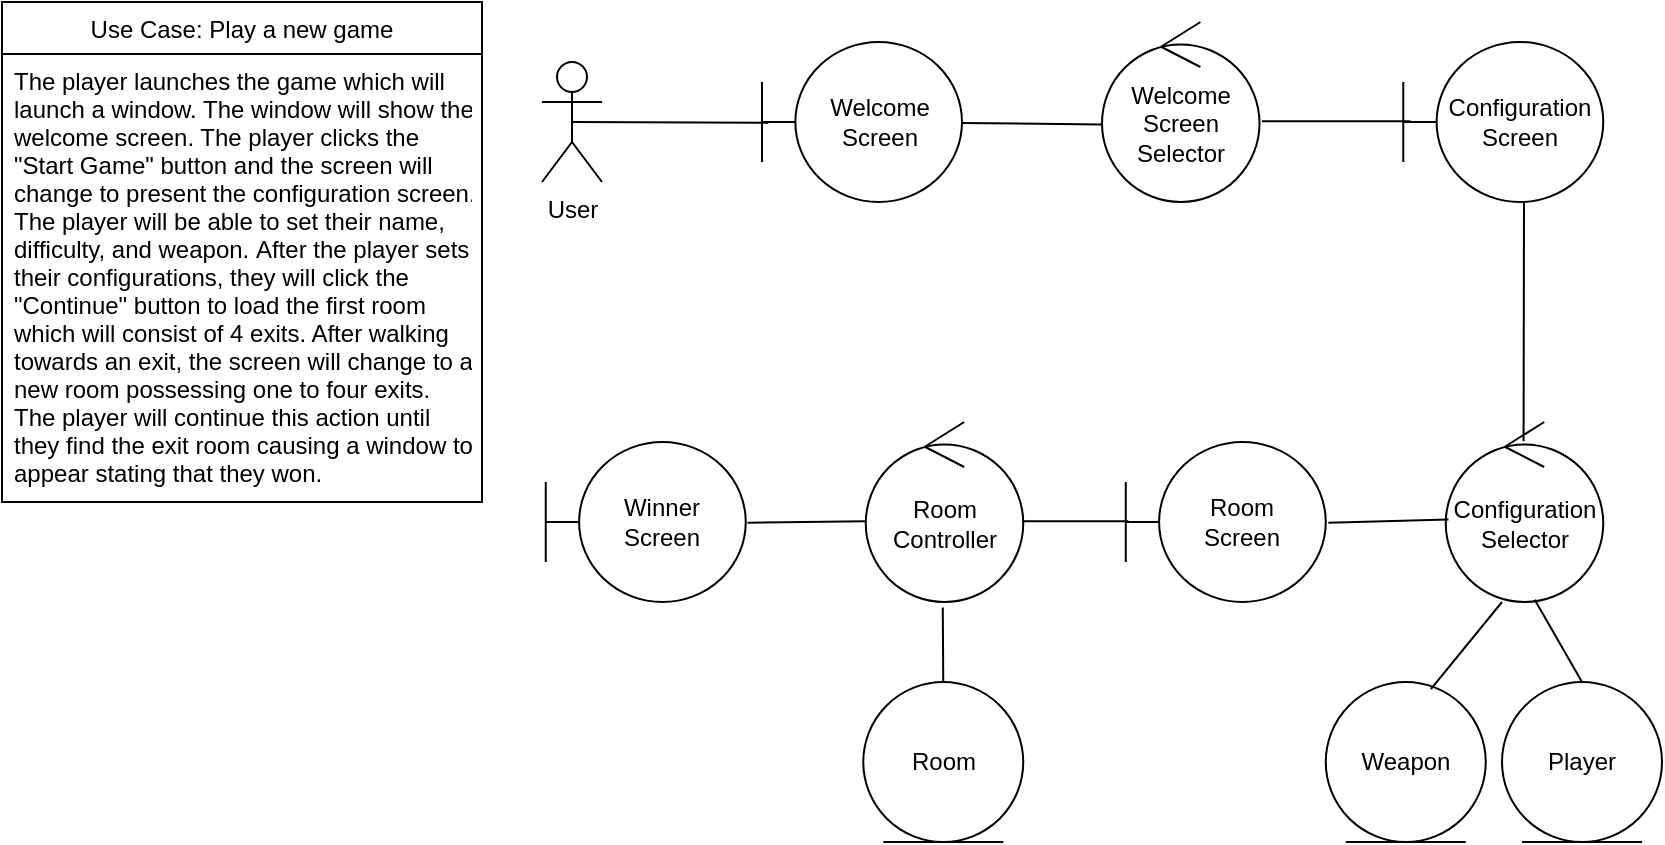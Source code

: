 <mxfile version="14.8.4" type="device"><diagram id="sABt3zFxDr5ijgYeHB2g" name="Page-1"><mxGraphModel dx="1038" dy="556" grid="1" gridSize="10" guides="1" tooltips="1" connect="1" arrows="1" fold="1" page="1" pageScale="1" pageWidth="850" pageHeight="1100" math="0" shadow="0"><root><mxCell id="0"/><mxCell id="1" parent="0"/><mxCell id="Ca1zfMxRDAJFZbhP8cHd-1" value="Use Case: Play a new game" style="swimlane;fontStyle=0;childLayout=stackLayout;horizontal=1;startSize=26;horizontalStack=0;resizeParent=1;resizeParentMax=0;resizeLast=0;collapsible=1;marginBottom=0;" vertex="1" parent="1"><mxGeometry x="10" y="20" width="240" height="250" as="geometry"/></mxCell><mxCell id="Ca1zfMxRDAJFZbhP8cHd-2" value="The player launches the game which will &#10;launch a window. The window will show the &#10;welcome screen. The player clicks the &#10;&quot;Start Game&quot; button and the screen will &#10;change to present the configuration screen. &#10;The player will be able to set their name, &#10;difficulty, and weapon. After the player sets &#10;their configurations, they will click the &#10;&quot;Continue&quot; button to load the first room &#10;which will consist of 4 exits. After walking &#10;towards an exit, the screen will change to a &#10;new room possessing one to four exits. &#10;The player will continue this action until &#10;they find the exit room causing a window to &#10;appear stating that they won. " style="text;strokeColor=none;fillColor=none;align=left;verticalAlign=top;spacingLeft=4;spacingRight=4;overflow=hidden;rotatable=0;points=[[0,0.5],[1,0.5]];portConstraint=eastwest;" vertex="1" parent="Ca1zfMxRDAJFZbhP8cHd-1"><mxGeometry y="26" width="240" height="224" as="geometry"/></mxCell><mxCell id="Ca1zfMxRDAJFZbhP8cHd-25" style="rounded=0;orthogonalLoop=1;jettySize=auto;html=1;exitX=0.5;exitY=0.5;exitDx=0;exitDy=0;exitPerimeter=0;entryX=0.032;entryY=0.505;entryDx=0;entryDy=0;entryPerimeter=0;endArrow=none;endFill=0;" edge="1" parent="1" source="Ca1zfMxRDAJFZbhP8cHd-6" target="Ca1zfMxRDAJFZbhP8cHd-8"><mxGeometry relative="1" as="geometry"><mxPoint x="370.016" y="80.04" as="targetPoint"/></mxGeometry></mxCell><mxCell id="Ca1zfMxRDAJFZbhP8cHd-6" value="User" style="shape=umlActor;verticalLabelPosition=bottom;verticalAlign=top;html=1;outlineConnect=0;" vertex="1" parent="1"><mxGeometry x="280" y="50" width="30" height="60" as="geometry"/></mxCell><mxCell id="Ca1zfMxRDAJFZbhP8cHd-8" value="Welcome&lt;br&gt;Screen" style="shape=umlBoundary;whiteSpace=wrap;html=1;" vertex="1" parent="1"><mxGeometry x="390" y="40" width="100" height="80" as="geometry"/></mxCell><mxCell id="Ca1zfMxRDAJFZbhP8cHd-9" value="Welcome&lt;br&gt;Screen&lt;br&gt;Selector" style="ellipse;shape=umlControl;whiteSpace=wrap;html=1;" vertex="1" parent="1"><mxGeometry x="560" y="30" width="78.75" height="90" as="geometry"/></mxCell><mxCell id="Ca1zfMxRDAJFZbhP8cHd-10" value="Configuration&lt;br&gt;Screen" style="shape=umlBoundary;whiteSpace=wrap;html=1;" vertex="1" parent="1"><mxGeometry x="710.63" y="40" width="100" height="80" as="geometry"/></mxCell><mxCell id="Ca1zfMxRDAJFZbhP8cHd-12" value="Configuration&lt;br&gt;Selector" style="ellipse;shape=umlControl;whiteSpace=wrap;html=1;" vertex="1" parent="1"><mxGeometry x="731.88" y="230" width="78.75" height="90" as="geometry"/></mxCell><mxCell id="Ca1zfMxRDAJFZbhP8cHd-13" value="Weapon" style="ellipse;shape=umlEntity;whiteSpace=wrap;html=1;" vertex="1" parent="1"><mxGeometry x="671.88" y="360" width="80" height="80" as="geometry"/></mxCell><mxCell id="Ca1zfMxRDAJFZbhP8cHd-15" value="Room" style="ellipse;shape=umlEntity;whiteSpace=wrap;html=1;" vertex="1" parent="1"><mxGeometry x="440.63" y="360" width="80" height="80" as="geometry"/></mxCell><mxCell id="Ca1zfMxRDAJFZbhP8cHd-16" value="Room&lt;br&gt;Screen" style="shape=umlBoundary;whiteSpace=wrap;html=1;" vertex="1" parent="1"><mxGeometry x="571.88" y="240" width="100" height="80" as="geometry"/></mxCell><mxCell id="Ca1zfMxRDAJFZbhP8cHd-17" value="Room&lt;br&gt;Controller" style="ellipse;shape=umlControl;whiteSpace=wrap;html=1;" vertex="1" parent="1"><mxGeometry x="441.88" y="230" width="78.75" height="90" as="geometry"/></mxCell><mxCell id="Ca1zfMxRDAJFZbhP8cHd-19" value="Winner&lt;br&gt;Screen" style="shape=umlBoundary;whiteSpace=wrap;html=1;" vertex="1" parent="1"><mxGeometry x="281.88" y="240" width="100" height="80" as="geometry"/></mxCell><mxCell id="Ca1zfMxRDAJFZbhP8cHd-28" value="" style="endArrow=none;html=1;entryX=-0.005;entryY=0.569;entryDx=0;entryDy=0;entryPerimeter=0;" edge="1" parent="1" source="Ca1zfMxRDAJFZbhP8cHd-8" target="Ca1zfMxRDAJFZbhP8cHd-9"><mxGeometry width="50" height="50" relative="1" as="geometry"><mxPoint x="500" y="120" as="sourcePoint"/><mxPoint x="450" y="240" as="targetPoint"/></mxGeometry></mxCell><mxCell id="Ca1zfMxRDAJFZbhP8cHd-29" value="" style="endArrow=none;html=1;entryX=0.036;entryY=0.495;entryDx=0;entryDy=0;entryPerimeter=0;exitX=1.016;exitY=0.551;exitDx=0;exitDy=0;exitPerimeter=0;" edge="1" parent="1" source="Ca1zfMxRDAJFZbhP8cHd-9" target="Ca1zfMxRDAJFZbhP8cHd-10"><mxGeometry width="50" height="50" relative="1" as="geometry"><mxPoint x="620" y="130" as="sourcePoint"/><mxPoint x="658" y="80" as="targetPoint"/></mxGeometry></mxCell><mxCell id="Ca1zfMxRDAJFZbhP8cHd-30" value="" style="endArrow=none;html=1;exitX=0.494;exitY=0.107;exitDx=0;exitDy=0;exitPerimeter=0;" edge="1" parent="1" source="Ca1zfMxRDAJFZbhP8cHd-12"><mxGeometry width="50" height="50" relative="1" as="geometry"><mxPoint x="400" y="300" as="sourcePoint"/><mxPoint x="771" y="120" as="targetPoint"/></mxGeometry></mxCell><mxCell id="Ca1zfMxRDAJFZbhP8cHd-31" value="" style="endArrow=none;html=1;exitX=0.657;exitY=0.045;exitDx=0;exitDy=0;exitPerimeter=0;" edge="1" parent="1" source="Ca1zfMxRDAJFZbhP8cHd-13"><mxGeometry width="50" height="50" relative="1" as="geometry"><mxPoint x="733" y="360" as="sourcePoint"/><mxPoint x="760" y="320" as="targetPoint"/></mxGeometry></mxCell><mxCell id="Ca1zfMxRDAJFZbhP8cHd-33" value="" style="endArrow=none;html=1;entryX=0.017;entryY=0.542;entryDx=0;entryDy=0;entryPerimeter=0;exitX=1.013;exitY=0.505;exitDx=0;exitDy=0;exitPerimeter=0;" edge="1" parent="1" source="Ca1zfMxRDAJFZbhP8cHd-16" target="Ca1zfMxRDAJFZbhP8cHd-12"><mxGeometry width="50" height="50" relative="1" as="geometry"><mxPoint x="400" y="300" as="sourcePoint"/><mxPoint x="450" y="250" as="targetPoint"/></mxGeometry></mxCell><mxCell id="Ca1zfMxRDAJFZbhP8cHd-34" value="" style="endArrow=none;html=1;entryX=0.489;entryY=1.031;entryDx=0;entryDy=0;entryPerimeter=0;exitX=0.5;exitY=0;exitDx=0;exitDy=0;" edge="1" parent="1" source="Ca1zfMxRDAJFZbhP8cHd-15" target="Ca1zfMxRDAJFZbhP8cHd-17"><mxGeometry width="50" height="50" relative="1" as="geometry"><mxPoint x="400" y="300" as="sourcePoint"/><mxPoint x="450" y="250" as="targetPoint"/></mxGeometry></mxCell><mxCell id="Ca1zfMxRDAJFZbhP8cHd-35" value="" style="endArrow=none;html=1;entryX=0.013;entryY=0.495;entryDx=0;entryDy=0;entryPerimeter=0;exitX=0.997;exitY=0.551;exitDx=0;exitDy=0;exitPerimeter=0;" edge="1" parent="1" source="Ca1zfMxRDAJFZbhP8cHd-17" target="Ca1zfMxRDAJFZbhP8cHd-16"><mxGeometry width="50" height="50" relative="1" as="geometry"><mxPoint x="522" y="250" as="sourcePoint"/><mxPoint x="450" y="250" as="targetPoint"/></mxGeometry></mxCell><mxCell id="Ca1zfMxRDAJFZbhP8cHd-36" value="" style="endArrow=none;html=1;exitX=1.009;exitY=0.505;exitDx=0;exitDy=0;exitPerimeter=0;entryX=0.002;entryY=0.551;entryDx=0;entryDy=0;entryPerimeter=0;" edge="1" parent="1" source="Ca1zfMxRDAJFZbhP8cHd-19" target="Ca1zfMxRDAJFZbhP8cHd-17"><mxGeometry width="50" height="50" relative="1" as="geometry"><mxPoint x="400" y="300" as="sourcePoint"/><mxPoint x="440" y="250" as="targetPoint"/></mxGeometry></mxCell><mxCell id="Ca1zfMxRDAJFZbhP8cHd-38" value="Player" style="ellipse;shape=umlEntity;whiteSpace=wrap;html=1;" vertex="1" parent="1"><mxGeometry x="760" y="360" width="80" height="80" as="geometry"/></mxCell><mxCell id="Ca1zfMxRDAJFZbhP8cHd-39" value="" style="endArrow=none;html=1;exitX=0.5;exitY=0;exitDx=0;exitDy=0;entryX=0.565;entryY=0.987;entryDx=0;entryDy=0;entryPerimeter=0;" edge="1" parent="1" source="Ca1zfMxRDAJFZbhP8cHd-38" target="Ca1zfMxRDAJFZbhP8cHd-12"><mxGeometry width="50" height="50" relative="1" as="geometry"><mxPoint x="518.12" y="300" as="sourcePoint"/><mxPoint x="760" y="320" as="targetPoint"/></mxGeometry></mxCell></root></mxGraphModel></diagram></mxfile>